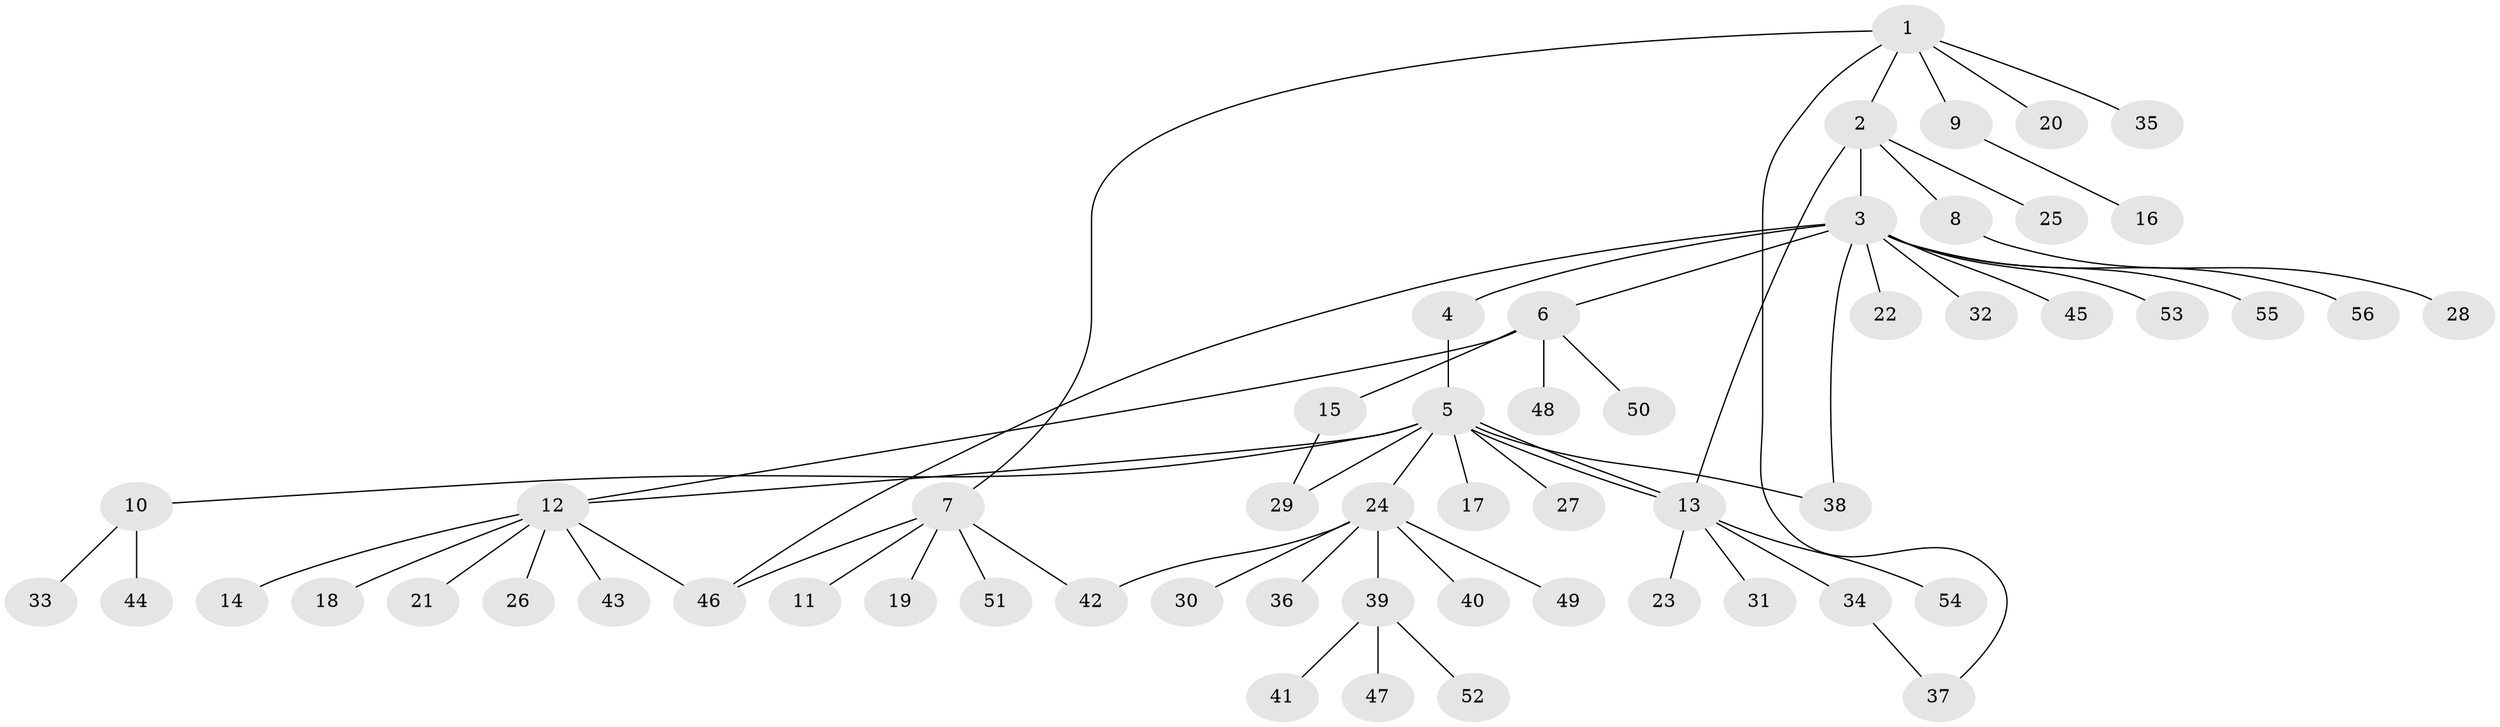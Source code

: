 // coarse degree distribution, {9: 0.044444444444444446, 10: 0.022222222222222223, 2: 0.15555555555555556, 13: 0.022222222222222223, 4: 0.022222222222222223, 5: 0.022222222222222223, 1: 0.6666666666666666, 7: 0.022222222222222223, 3: 0.022222222222222223}
// Generated by graph-tools (version 1.1) at 2025/23/03/03/25 07:23:54]
// undirected, 56 vertices, 64 edges
graph export_dot {
graph [start="1"]
  node [color=gray90,style=filled];
  1;
  2;
  3;
  4;
  5;
  6;
  7;
  8;
  9;
  10;
  11;
  12;
  13;
  14;
  15;
  16;
  17;
  18;
  19;
  20;
  21;
  22;
  23;
  24;
  25;
  26;
  27;
  28;
  29;
  30;
  31;
  32;
  33;
  34;
  35;
  36;
  37;
  38;
  39;
  40;
  41;
  42;
  43;
  44;
  45;
  46;
  47;
  48;
  49;
  50;
  51;
  52;
  53;
  54;
  55;
  56;
  1 -- 2;
  1 -- 7;
  1 -- 9;
  1 -- 20;
  1 -- 35;
  1 -- 37;
  2 -- 3;
  2 -- 8;
  2 -- 13;
  2 -- 25;
  3 -- 4;
  3 -- 6;
  3 -- 22;
  3 -- 32;
  3 -- 38;
  3 -- 45;
  3 -- 46;
  3 -- 53;
  3 -- 55;
  3 -- 56;
  4 -- 5;
  5 -- 10;
  5 -- 12;
  5 -- 13;
  5 -- 13;
  5 -- 17;
  5 -- 24;
  5 -- 27;
  5 -- 29;
  5 -- 38;
  6 -- 12;
  6 -- 15;
  6 -- 48;
  6 -- 50;
  7 -- 11;
  7 -- 19;
  7 -- 42;
  7 -- 46;
  7 -- 51;
  8 -- 28;
  9 -- 16;
  10 -- 33;
  10 -- 44;
  12 -- 14;
  12 -- 18;
  12 -- 21;
  12 -- 26;
  12 -- 43;
  12 -- 46;
  13 -- 23;
  13 -- 31;
  13 -- 34;
  13 -- 54;
  15 -- 29;
  24 -- 30;
  24 -- 36;
  24 -- 39;
  24 -- 40;
  24 -- 42;
  24 -- 49;
  34 -- 37;
  39 -- 41;
  39 -- 47;
  39 -- 52;
}

